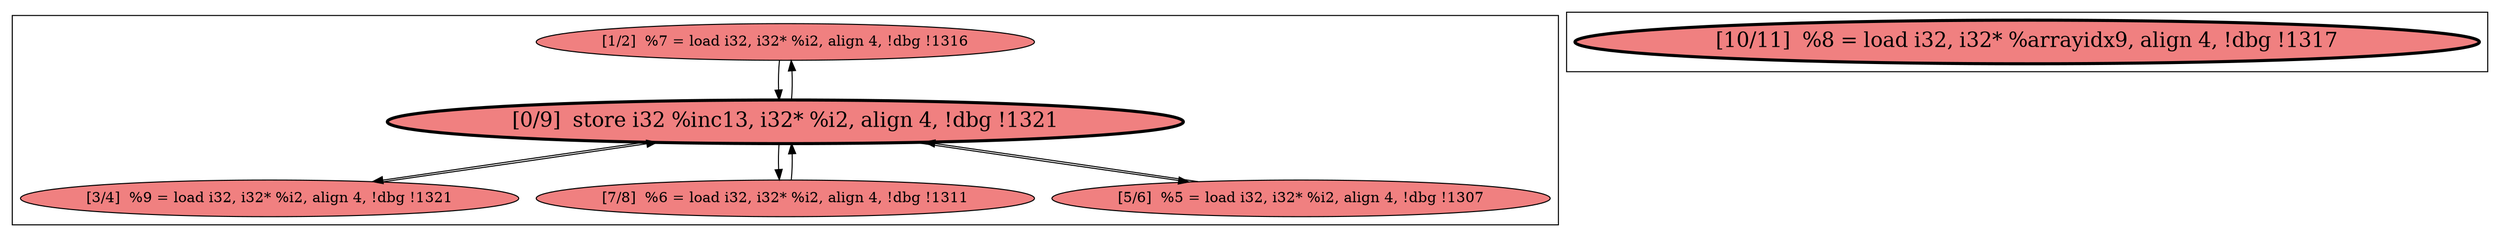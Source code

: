 
digraph G {



node257->node256 [ ]
node256->node257 [ ]
node256->node255 [ ]
node256->node253 [ ]
node253->node256 [ ]
node255->node256 [ ]
node254->node256 [ ]
node256->node254 [ ]


subgraph cluster1 {


node258 [penwidth=3.0,fontsize=20,fillcolor=lightcoral,label="[10/11]  %8 = load i32, i32* %arrayidx9, align 4, !dbg !1317",shape=ellipse,style=filled ]



}

subgraph cluster0 {


node257 [fillcolor=lightcoral,label="[1/2]  %7 = load i32, i32* %i2, align 4, !dbg !1316",shape=ellipse,style=filled ]
node256 [penwidth=3.0,fontsize=20,fillcolor=lightcoral,label="[0/9]  store i32 %inc13, i32* %i2, align 4, !dbg !1321",shape=ellipse,style=filled ]
node255 [fillcolor=lightcoral,label="[3/4]  %9 = load i32, i32* %i2, align 4, !dbg !1321",shape=ellipse,style=filled ]
node253 [fillcolor=lightcoral,label="[7/8]  %6 = load i32, i32* %i2, align 4, !dbg !1311",shape=ellipse,style=filled ]
node254 [fillcolor=lightcoral,label="[5/6]  %5 = load i32, i32* %i2, align 4, !dbg !1307",shape=ellipse,style=filled ]



}

}
